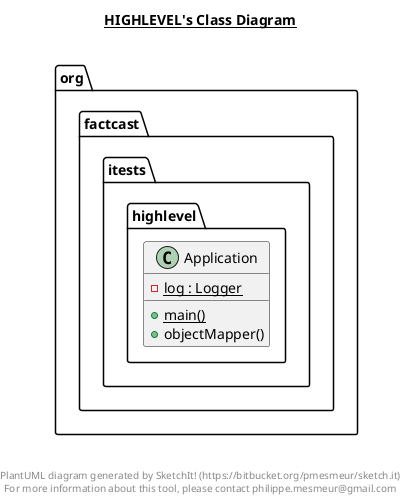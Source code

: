 @startuml

title __HIGHLEVEL's Class Diagram__\n

  namespace org.factcast.itests.highlevel {
    class org.factcast.itests.highlevel.Application {
        {static} - log : Logger
        {static} + main()
        + objectMapper()
    }
  }
  



right footer


PlantUML diagram generated by SketchIt! (https://bitbucket.org/pmesmeur/sketch.it)
For more information about this tool, please contact philippe.mesmeur@gmail.com
endfooter

@enduml
